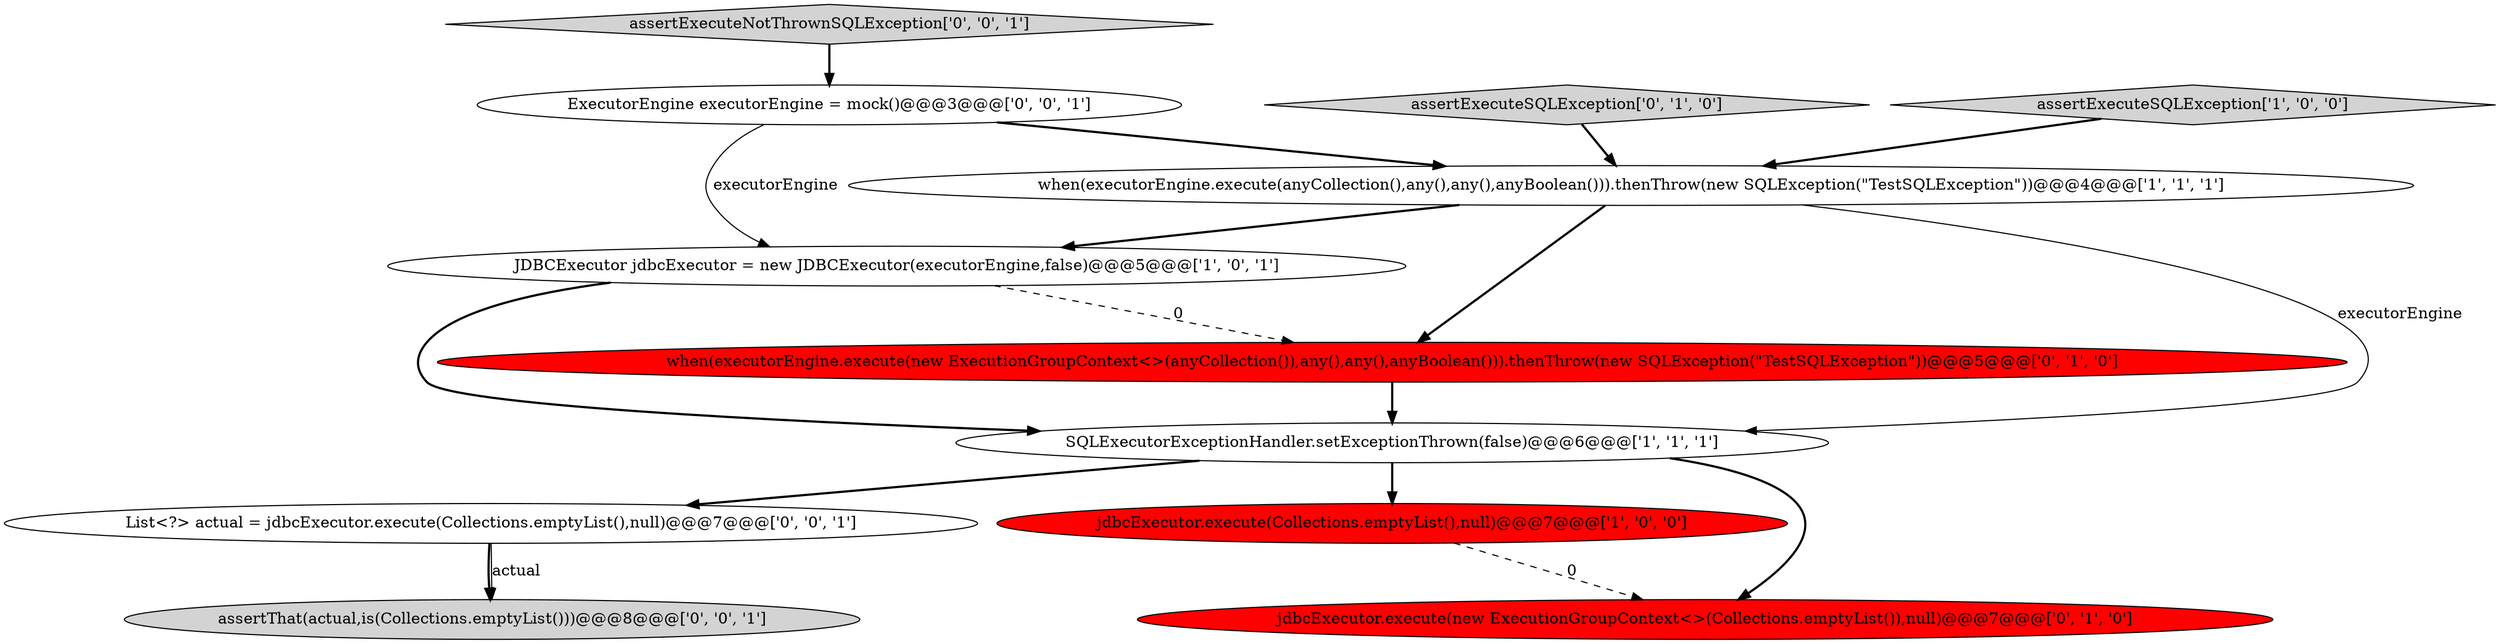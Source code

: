 digraph {
11 [style = filled, label = "assertThat(actual,is(Collections.emptyList()))@@@8@@@['0', '0', '1']", fillcolor = lightgray, shape = ellipse image = "AAA0AAABBB3BBB"];
7 [style = filled, label = "when(executorEngine.execute(new ExecutionGroupContext<>(anyCollection()),any(),any(),anyBoolean())).thenThrow(new SQLException(\"TestSQLException\"))@@@5@@@['0', '1', '0']", fillcolor = red, shape = ellipse image = "AAA1AAABBB2BBB"];
2 [style = filled, label = "JDBCExecutor jdbcExecutor = new JDBCExecutor(executorEngine,false)@@@5@@@['1', '0', '1']", fillcolor = white, shape = ellipse image = "AAA0AAABBB1BBB"];
10 [style = filled, label = "ExecutorEngine executorEngine = mock()@@@3@@@['0', '0', '1']", fillcolor = white, shape = ellipse image = "AAA0AAABBB3BBB"];
9 [style = filled, label = "assertExecuteNotThrownSQLException['0', '0', '1']", fillcolor = lightgray, shape = diamond image = "AAA0AAABBB3BBB"];
4 [style = filled, label = "when(executorEngine.execute(anyCollection(),any(),any(),anyBoolean())).thenThrow(new SQLException(\"TestSQLException\"))@@@4@@@['1', '1', '1']", fillcolor = white, shape = ellipse image = "AAA0AAABBB1BBB"];
6 [style = filled, label = "assertExecuteSQLException['0', '1', '0']", fillcolor = lightgray, shape = diamond image = "AAA0AAABBB2BBB"];
3 [style = filled, label = "jdbcExecutor.execute(Collections.emptyList(),null)@@@7@@@['1', '0', '0']", fillcolor = red, shape = ellipse image = "AAA1AAABBB1BBB"];
8 [style = filled, label = "List<?> actual = jdbcExecutor.execute(Collections.emptyList(),null)@@@7@@@['0', '0', '1']", fillcolor = white, shape = ellipse image = "AAA0AAABBB3BBB"];
1 [style = filled, label = "SQLExecutorExceptionHandler.setExceptionThrown(false)@@@6@@@['1', '1', '1']", fillcolor = white, shape = ellipse image = "AAA0AAABBB1BBB"];
5 [style = filled, label = "jdbcExecutor.execute(new ExecutionGroupContext<>(Collections.emptyList()),null)@@@7@@@['0', '1', '0']", fillcolor = red, shape = ellipse image = "AAA1AAABBB2BBB"];
0 [style = filled, label = "assertExecuteSQLException['1', '0', '0']", fillcolor = lightgray, shape = diamond image = "AAA0AAABBB1BBB"];
1->3 [style = bold, label=""];
1->5 [style = bold, label=""];
3->5 [style = dashed, label="0"];
6->4 [style = bold, label=""];
7->1 [style = bold, label=""];
4->2 [style = bold, label=""];
1->8 [style = bold, label=""];
9->10 [style = bold, label=""];
10->2 [style = solid, label="executorEngine"];
2->7 [style = dashed, label="0"];
0->4 [style = bold, label=""];
8->11 [style = bold, label=""];
2->1 [style = bold, label=""];
8->11 [style = solid, label="actual"];
4->7 [style = bold, label=""];
4->1 [style = solid, label="executorEngine"];
10->4 [style = bold, label=""];
}
